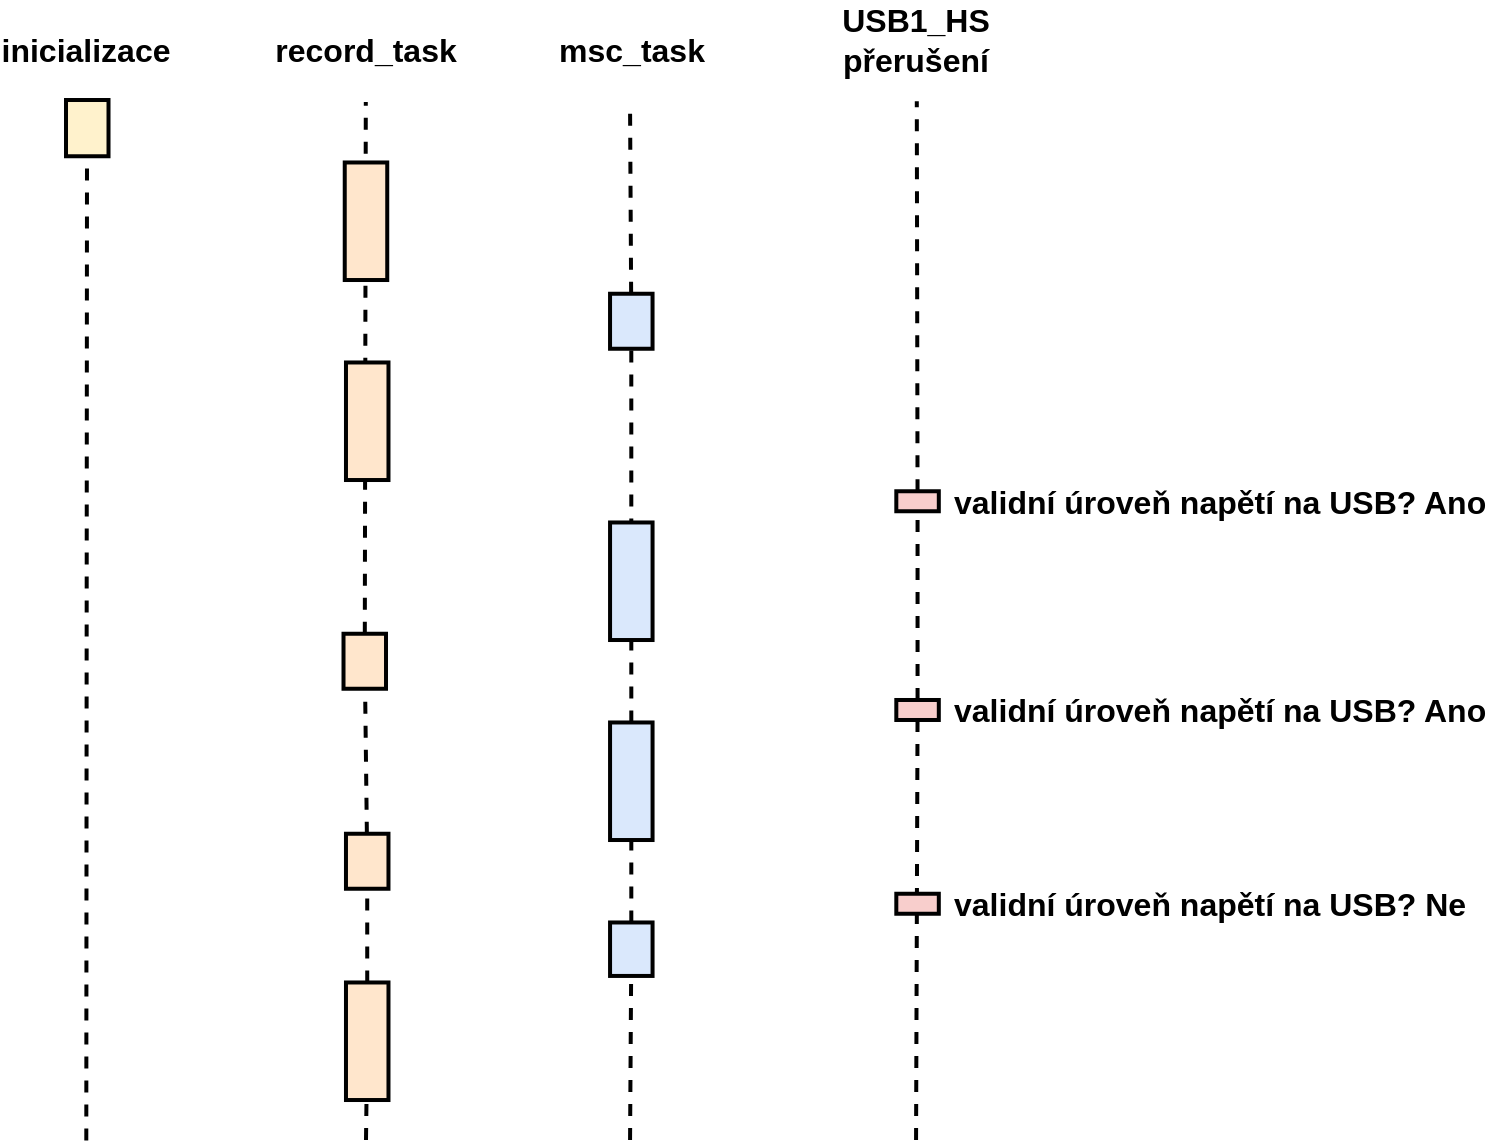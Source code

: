<mxfile version="26.2.2">
  <diagram name="Page-1" id="uv8fcUaL_EXrefL-b00M">
    <mxGraphModel dx="1428" dy="841" grid="1" gridSize="10" guides="1" tooltips="1" connect="1" arrows="1" fold="1" page="1" pageScale="1" pageWidth="1169" pageHeight="827" math="0" shadow="0">
      <root>
        <mxCell id="0" />
        <mxCell id="1" parent="0" />
        <mxCell id="sf2ZjY5zch2tFRvTPT-e-34" value="" style="endArrow=none;dashed=1;html=1;rounded=0;strokeWidth=2;" edge="1" parent="1" source="sf2ZjY5zch2tFRvTPT-e-32">
          <mxGeometry width="50" height="50" relative="1" as="geometry">
            <mxPoint x="339.53" y="760.31" as="sourcePoint" />
            <mxPoint x="339.9" y="240.94" as="targetPoint" />
          </mxGeometry>
        </mxCell>
        <mxCell id="sf2ZjY5zch2tFRvTPT-e-36" value="" style="endArrow=none;dashed=1;html=1;rounded=0;strokeWidth=2;" edge="1" parent="1">
          <mxGeometry width="50" height="50" relative="1" as="geometry">
            <mxPoint x="200.15" y="760.31" as="sourcePoint" />
            <mxPoint x="200.52" y="240.94" as="targetPoint" />
          </mxGeometry>
        </mxCell>
        <mxCell id="sf2ZjY5zch2tFRvTPT-e-4" value="" style="endArrow=none;dashed=1;html=1;rounded=0;strokeWidth=2;" edge="1" parent="1" source="sf2ZjY5zch2tFRvTPT-e-20">
          <mxGeometry width="50" height="50" relative="1" as="geometry">
            <mxPoint x="472.03" y="603.44" as="sourcePoint" />
            <mxPoint x="472.03" y="243.44" as="targetPoint" />
          </mxGeometry>
        </mxCell>
        <mxCell id="sf2ZjY5zch2tFRvTPT-e-5" value="&lt;font style=&quot;font-size: 16px;&quot;&gt;&lt;b&gt;inicializace&lt;/b&gt;&lt;/font&gt;" style="text;html=1;align=center;verticalAlign=middle;whiteSpace=wrap;rounded=0;" vertex="1" parent="1">
          <mxGeometry x="160" y="200" width="80" height="30" as="geometry" />
        </mxCell>
        <mxCell id="sf2ZjY5zch2tFRvTPT-e-6" value="" style="rounded=0;whiteSpace=wrap;html=1;rotation=90;fillColor=#fff2cc;strokeColor=#000000;strokeWidth=2;" vertex="1" parent="1">
          <mxGeometry x="186.57" y="243.44" width="28.12" height="21.25" as="geometry" />
        </mxCell>
        <mxCell id="sf2ZjY5zch2tFRvTPT-e-10" value="" style="endArrow=none;dashed=1;html=1;rounded=0;strokeWidth=2;" edge="1" parent="1" source="sf2ZjY5zch2tFRvTPT-e-27">
          <mxGeometry width="50" height="50" relative="1" as="geometry">
            <mxPoint x="615.03" y="760" as="sourcePoint" />
            <mxPoint x="615.4" y="240.63" as="targetPoint" />
          </mxGeometry>
        </mxCell>
        <mxCell id="sf2ZjY5zch2tFRvTPT-e-13" value="" style="rounded=0;whiteSpace=wrap;html=1;rotation=90;fillColor=#ffe6cc;strokeColor=#000000;strokeWidth=2;" vertex="1" parent="1">
          <mxGeometry x="310.61" y="290" width="58.77" height="21.25" as="geometry" />
        </mxCell>
        <mxCell id="sf2ZjY5zch2tFRvTPT-e-17" value="&lt;font style=&quot;font-size: 16px;&quot;&gt;&lt;b&gt;record_task&lt;/b&gt;&lt;/font&gt;" style="text;html=1;align=center;verticalAlign=middle;whiteSpace=wrap;rounded=0;" vertex="1" parent="1">
          <mxGeometry x="300" y="200" width="80" height="30" as="geometry" />
        </mxCell>
        <mxCell id="sf2ZjY5zch2tFRvTPT-e-18" value="&lt;font style=&quot;font-size: 16px;&quot;&gt;&lt;b&gt;msc_task&lt;/b&gt;&lt;/font&gt;" style="text;html=1;align=center;verticalAlign=middle;whiteSpace=wrap;rounded=0;" vertex="1" parent="1">
          <mxGeometry x="432.66" y="200" width="80" height="30" as="geometry" />
        </mxCell>
        <mxCell id="sf2ZjY5zch2tFRvTPT-e-21" value="" style="endArrow=none;dashed=1;html=1;rounded=0;strokeWidth=2;" edge="1" parent="1" source="sf2ZjY5zch2tFRvTPT-e-39" target="sf2ZjY5zch2tFRvTPT-e-20">
          <mxGeometry width="50" height="50" relative="1" as="geometry">
            <mxPoint x="472.03" y="760" as="sourcePoint" />
            <mxPoint x="472.03" y="243.44" as="targetPoint" />
          </mxGeometry>
        </mxCell>
        <mxCell id="sf2ZjY5zch2tFRvTPT-e-20" value="" style="rounded=0;whiteSpace=wrap;html=1;rotation=90;fillColor=#dae8fc;strokeColor=#000000;strokeWidth=2;" vertex="1" parent="1">
          <mxGeometry x="458.9" y="340" width="27.5" height="21.25" as="geometry" />
        </mxCell>
        <mxCell id="sf2ZjY5zch2tFRvTPT-e-25" value="" style="rounded=0;whiteSpace=wrap;html=1;rotation=90;fillColor=#ffe6cc;strokeColor=#000000;strokeWidth=2;" vertex="1" parent="1">
          <mxGeometry x="311.23" y="390" width="58.77" height="21.25" as="geometry" />
        </mxCell>
        <mxCell id="sf2ZjY5zch2tFRvTPT-e-28" value="&lt;font style=&quot;font-size: 16px;&quot;&gt;&lt;b&gt;USB1_HS&lt;/b&gt;&lt;/font&gt;&lt;div&gt;&lt;font style=&quot;font-size: 16px;&quot;&gt;&lt;b&gt;přerušení&lt;/b&gt;&lt;/font&gt;&lt;/div&gt;" style="text;html=1;align=center;verticalAlign=middle;whiteSpace=wrap;rounded=0;" vertex="1" parent="1">
          <mxGeometry x="570" y="190" width="90" height="40" as="geometry" />
        </mxCell>
        <mxCell id="sf2ZjY5zch2tFRvTPT-e-29" value="&lt;font style=&quot;font-size: 16px;&quot;&gt;&lt;b&gt;validní úroveň napětí na USB? Ano&lt;/b&gt;&lt;/font&gt;" style="text;html=1;align=left;verticalAlign=middle;whiteSpace=wrap;rounded=0;" vertex="1" parent="1">
          <mxGeometry x="632.03" y="417.82" width="277.97" height="45.62" as="geometry" />
        </mxCell>
        <mxCell id="sf2ZjY5zch2tFRvTPT-e-31" value="" style="rounded=0;whiteSpace=wrap;html=1;rotation=90;strokeWidth=2;fillColor=#dae8fc;strokeColor=#000000;" vertex="1" parent="1">
          <mxGeometry x="443.27" y="470" width="58.77" height="21.25" as="geometry" />
        </mxCell>
        <mxCell id="sf2ZjY5zch2tFRvTPT-e-38" value="" style="endArrow=none;dashed=1;html=1;rounded=0;strokeWidth=2;" edge="1" parent="1" target="sf2ZjY5zch2tFRvTPT-e-37">
          <mxGeometry width="50" height="50" relative="1" as="geometry">
            <mxPoint x="615.03" y="760" as="sourcePoint" />
            <mxPoint x="615.4" y="240.63" as="targetPoint" />
          </mxGeometry>
        </mxCell>
        <mxCell id="sf2ZjY5zch2tFRvTPT-e-37" value="" style="rounded=0;whiteSpace=wrap;html=1;rotation=90;fillColor=#f8cecc;strokeColor=#000000;strokeWidth=2;" vertex="1" parent="1">
          <mxGeometry x="610.78" y="534.37" width="10" height="21.25" as="geometry" />
        </mxCell>
        <mxCell id="sf2ZjY5zch2tFRvTPT-e-40" value="" style="endArrow=none;dashed=1;html=1;rounded=0;strokeWidth=2;" edge="1" parent="1" source="sf2ZjY5zch2tFRvTPT-e-48" target="sf2ZjY5zch2tFRvTPT-e-39">
          <mxGeometry width="50" height="50" relative="1" as="geometry">
            <mxPoint x="472.03" y="760" as="sourcePoint" />
            <mxPoint x="472.03" y="378" as="targetPoint" />
          </mxGeometry>
        </mxCell>
        <mxCell id="sf2ZjY5zch2tFRvTPT-e-39" value="" style="rounded=0;whiteSpace=wrap;html=1;rotation=90;fillColor=#dae8fc;strokeColor=#000000;strokeWidth=2;" vertex="1" parent="1">
          <mxGeometry x="443.27" y="570" width="58.77" height="21.25" as="geometry" />
        </mxCell>
        <mxCell id="sf2ZjY5zch2tFRvTPT-e-42" value="" style="endArrow=none;dashed=1;html=1;rounded=0;strokeWidth=2;" edge="1" parent="1" source="sf2ZjY5zch2tFRvTPT-e-50" target="sf2ZjY5zch2tFRvTPT-e-41">
          <mxGeometry width="50" height="50" relative="1" as="geometry">
            <mxPoint x="339.53" y="760.31" as="sourcePoint" />
            <mxPoint x="339.9" y="240.94" as="targetPoint" />
          </mxGeometry>
        </mxCell>
        <mxCell id="sf2ZjY5zch2tFRvTPT-e-41" value="" style="rounded=0;whiteSpace=wrap;html=1;rotation=90;fillColor=#ffe6cc;strokeColor=#000000;strokeWidth=2;" vertex="1" parent="1">
          <mxGeometry x="326.86" y="610" width="27.5" height="21.25" as="geometry" />
        </mxCell>
        <mxCell id="sf2ZjY5zch2tFRvTPT-e-44" value="" style="endArrow=none;dashed=1;html=1;rounded=0;strokeWidth=2;" edge="1" parent="1" source="sf2ZjY5zch2tFRvTPT-e-37" target="sf2ZjY5zch2tFRvTPT-e-27">
          <mxGeometry width="50" height="50" relative="1" as="geometry">
            <mxPoint x="616" y="566" as="sourcePoint" />
            <mxPoint x="615.4" y="240.63" as="targetPoint" />
          </mxGeometry>
        </mxCell>
        <mxCell id="sf2ZjY5zch2tFRvTPT-e-27" value="" style="rounded=0;whiteSpace=wrap;html=1;rotation=90;fillColor=#f8cecc;strokeColor=#000000;strokeWidth=2;" vertex="1" parent="1">
          <mxGeometry x="610.78" y="430" width="10" height="21.25" as="geometry" />
        </mxCell>
        <mxCell id="sf2ZjY5zch2tFRvTPT-e-45" value="" style="endArrow=none;dashed=1;html=1;rounded=0;strokeWidth=2;" edge="1" parent="1" source="sf2ZjY5zch2tFRvTPT-e-41" target="sf2ZjY5zch2tFRvTPT-e-32">
          <mxGeometry width="50" height="50" relative="1" as="geometry">
            <mxPoint x="339" y="627" as="sourcePoint" />
            <mxPoint x="339.9" y="240.94" as="targetPoint" />
          </mxGeometry>
        </mxCell>
        <mxCell id="sf2ZjY5zch2tFRvTPT-e-32" value="" style="rounded=0;whiteSpace=wrap;html=1;rotation=90;fillColor=#ffe6cc;strokeColor=#000000;strokeWidth=2;" vertex="1" parent="1">
          <mxGeometry x="325.63" y="510" width="27.5" height="21.25" as="geometry" />
        </mxCell>
        <mxCell id="sf2ZjY5zch2tFRvTPT-e-46" value="" style="rounded=0;whiteSpace=wrap;html=1;rotation=90;fillColor=#f8cecc;strokeColor=#000000;strokeWidth=2;" vertex="1" parent="1">
          <mxGeometry x="610.78" y="631.25" width="10" height="21.25" as="geometry" />
        </mxCell>
        <mxCell id="sf2ZjY5zch2tFRvTPT-e-49" value="" style="endArrow=none;dashed=1;html=1;rounded=0;strokeWidth=2;" edge="1" parent="1" target="sf2ZjY5zch2tFRvTPT-e-48">
          <mxGeometry width="50" height="50" relative="1" as="geometry">
            <mxPoint x="472.03" y="760" as="sourcePoint" />
            <mxPoint x="473" y="610" as="targetPoint" />
          </mxGeometry>
        </mxCell>
        <mxCell id="sf2ZjY5zch2tFRvTPT-e-48" value="" style="rounded=0;whiteSpace=wrap;html=1;rotation=90;fillColor=#dae8fc;strokeColor=#000000;strokeWidth=2;" vertex="1" parent="1">
          <mxGeometry x="459.29" y="653.98" width="26.73" height="21.25" as="geometry" />
        </mxCell>
        <mxCell id="sf2ZjY5zch2tFRvTPT-e-51" value="" style="endArrow=none;dashed=1;html=1;rounded=0;strokeWidth=2;" edge="1" parent="1" target="sf2ZjY5zch2tFRvTPT-e-50">
          <mxGeometry width="50" height="50" relative="1" as="geometry">
            <mxPoint x="340" y="760" as="sourcePoint" />
            <mxPoint x="341" y="634" as="targetPoint" />
          </mxGeometry>
        </mxCell>
        <mxCell id="sf2ZjY5zch2tFRvTPT-e-50" value="" style="rounded=0;whiteSpace=wrap;html=1;rotation=90;fillColor=#ffe6cc;strokeColor=#000000;strokeWidth=2;" vertex="1" parent="1">
          <mxGeometry x="311.23" y="700" width="58.77" height="21.25" as="geometry" />
        </mxCell>
        <mxCell id="sf2ZjY5zch2tFRvTPT-e-54" value="&lt;font style=&quot;font-size: 16px;&quot;&gt;&lt;b&gt;validní úroveň napětí na USB? Ano&lt;/b&gt;&lt;/font&gt;" style="text;html=1;align=left;verticalAlign=middle;whiteSpace=wrap;rounded=0;" vertex="1" parent="1">
          <mxGeometry x="632.03" y="522.19" width="277.97" height="45.62" as="geometry" />
        </mxCell>
        <mxCell id="sf2ZjY5zch2tFRvTPT-e-55" value="&lt;font style=&quot;font-size: 16px;&quot;&gt;&lt;b&gt;validní úroveň napětí na USB? Ne&lt;/b&gt;&lt;/font&gt;" style="text;html=1;align=left;verticalAlign=middle;whiteSpace=wrap;rounded=0;" vertex="1" parent="1">
          <mxGeometry x="632.03" y="619.07" width="277.97" height="45.62" as="geometry" />
        </mxCell>
      </root>
    </mxGraphModel>
  </diagram>
</mxfile>
